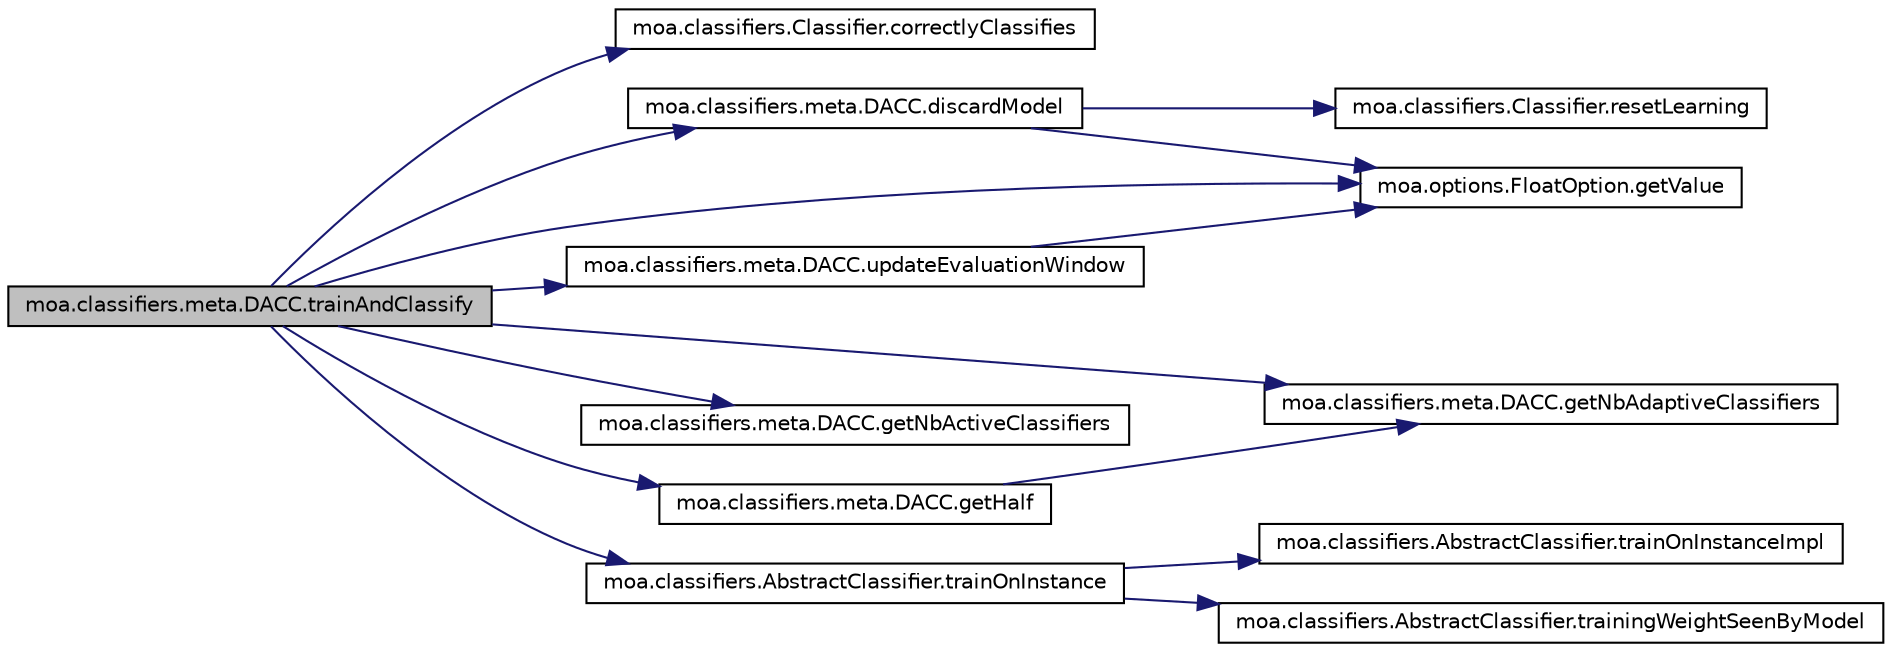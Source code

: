 digraph G
{
  edge [fontname="Helvetica",fontsize="10",labelfontname="Helvetica",labelfontsize="10"];
  node [fontname="Helvetica",fontsize="10",shape=record];
  rankdir=LR;
  Node1 [label="moa.classifiers.meta.DACC.trainAndClassify",height=0.2,width=0.4,color="black", fillcolor="grey75", style="filled" fontcolor="black"];
  Node1 -> Node2 [color="midnightblue",fontsize="10",style="solid",fontname="Helvetica"];
  Node2 [label="moa.classifiers.Classifier.correctlyClassifies",height=0.2,width=0.4,color="black", fillcolor="white", style="filled",URL="$interfacemoa_1_1classifiers_1_1Classifier.html#a8348b4106e79422d3dec0a1857d402f3",tooltip="Gets whether this classifier correctly classifies an instance."];
  Node1 -> Node3 [color="midnightblue",fontsize="10",style="solid",fontname="Helvetica"];
  Node3 [label="moa.classifiers.meta.DACC.discardModel",height=0.2,width=0.4,color="black", fillcolor="white", style="filled",URL="$classmoa_1_1classifiers_1_1meta_1_1DACC.html#a94ebd59ce6ef93b8705628f74d927b28",tooltip="Resets a classifier in the ensemble."];
  Node3 -> Node4 [color="midnightblue",fontsize="10",style="solid",fontname="Helvetica"];
  Node4 [label="moa.options.FloatOption.getValue",height=0.2,width=0.4,color="black", fillcolor="white", style="filled",URL="$classmoa_1_1options_1_1FloatOption.html#a0e606a62f4ece232aa8f8cb04bb7f1cf"];
  Node3 -> Node5 [color="midnightblue",fontsize="10",style="solid",fontname="Helvetica"];
  Node5 [label="moa.classifiers.Classifier.resetLearning",height=0.2,width=0.4,color="black", fillcolor="white", style="filled",URL="$interfacemoa_1_1classifiers_1_1Classifier.html#a0cb1a2820196bc5e2a95b05a0b6666f0",tooltip="Resets this classifier."];
  Node1 -> Node6 [color="midnightblue",fontsize="10",style="solid",fontname="Helvetica"];
  Node6 [label="moa.classifiers.meta.DACC.getHalf",height=0.2,width=0.4,color="black", fillcolor="white", style="filled",URL="$classmoa_1_1classifiers_1_1meta_1_1DACC.html#a389ab0280ca9867802adca462d97114e",tooltip="Returns the best (or worst) half of classifiers in the adaptive ensemble."];
  Node6 -> Node7 [color="midnightblue",fontsize="10",style="solid",fontname="Helvetica"];
  Node7 [label="moa.classifiers.meta.DACC.getNbAdaptiveClassifiers",height=0.2,width=0.4,color="black", fillcolor="white", style="filled",URL="$classmoa_1_1classifiers_1_1meta_1_1DACC.html#a7ef02a33bdd764f2750b25a38c1dc996",tooltip="Returns the number of adaptive classifiers in the ensemble which excludes the static..."];
  Node1 -> Node8 [color="midnightblue",fontsize="10",style="solid",fontname="Helvetica"];
  Node8 [label="moa.classifiers.meta.DACC.getNbActiveClassifiers",height=0.2,width=0.4,color="black", fillcolor="white", style="filled",URL="$classmoa_1_1classifiers_1_1meta_1_1DACC.html#a55bb8c305911d5e5c327ad90e3386851",tooltip="Returns the number of classifiers used for prediction which includes the adaptive..."];
  Node1 -> Node7 [color="midnightblue",fontsize="10",style="solid",fontname="Helvetica"];
  Node1 -> Node4 [color="midnightblue",fontsize="10",style="solid",fontname="Helvetica"];
  Node1 -> Node9 [color="midnightblue",fontsize="10",style="solid",fontname="Helvetica"];
  Node9 [label="moa.classifiers.AbstractClassifier.trainOnInstance",height=0.2,width=0.4,color="black", fillcolor="white", style="filled",URL="$classmoa_1_1classifiers_1_1AbstractClassifier.html#a5604757bcbc1b7716aa519f7ed2cf448",tooltip="Trains this classifier incrementally using the given instance."];
  Node9 -> Node10 [color="midnightblue",fontsize="10",style="solid",fontname="Helvetica"];
  Node10 [label="moa.classifiers.AbstractClassifier.trainingWeightSeenByModel",height=0.2,width=0.4,color="black", fillcolor="white", style="filled",URL="$classmoa_1_1classifiers_1_1AbstractClassifier.html#af50c85f56d8192f9cf56e621a835b00c",tooltip="Gets the sum of the weights of the instances that have been used by this classifier..."];
  Node9 -> Node11 [color="midnightblue",fontsize="10",style="solid",fontname="Helvetica"];
  Node11 [label="moa.classifiers.AbstractClassifier.trainOnInstanceImpl",height=0.2,width=0.4,color="black", fillcolor="white", style="filled",URL="$classmoa_1_1classifiers_1_1AbstractClassifier.html#aceb24d2ddeab386f2ecead6e3c0d3543",tooltip="Trains this classifier incrementally using the given instance."];
  Node1 -> Node12 [color="midnightblue",fontsize="10",style="solid",fontname="Helvetica"];
  Node12 [label="moa.classifiers.meta.DACC.updateEvaluationWindow",height=0.2,width=0.4,color="black", fillcolor="white", style="filled",URL="$classmoa_1_1classifiers_1_1meta_1_1DACC.html#a1d70365bb8e464d73a0c0c9f4b6e3706",tooltip="Updates the evaluation window of a classifier and returns the updated weight value..."];
  Node12 -> Node4 [color="midnightblue",fontsize="10",style="solid",fontname="Helvetica"];
}
